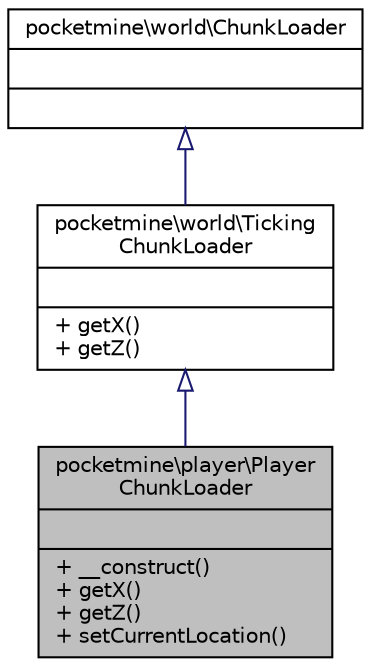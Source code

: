 digraph "pocketmine\player\PlayerChunkLoader"
{
 // INTERACTIVE_SVG=YES
 // LATEX_PDF_SIZE
  edge [fontname="Helvetica",fontsize="10",labelfontname="Helvetica",labelfontsize="10"];
  node [fontname="Helvetica",fontsize="10",shape=record];
  Node1 [label="{pocketmine\\player\\Player\lChunkLoader\n||+ __construct()\l+ getX()\l+ getZ()\l+ setCurrentLocation()\l}",height=0.2,width=0.4,color="black", fillcolor="grey75", style="filled", fontcolor="black",tooltip=" "];
  Node2 -> Node1 [dir="back",color="midnightblue",fontsize="10",style="solid",arrowtail="onormal",fontname="Helvetica"];
  Node2 [label="{pocketmine\\world\\Ticking\lChunkLoader\n||+ getX()\l+ getZ()\l}",height=0.2,width=0.4,color="black", fillcolor="white", style="filled",URL="$d0/d04/interfacepocketmine_1_1world_1_1_ticking_chunk_loader.html",tooltip=" "];
  Node3 -> Node2 [dir="back",color="midnightblue",fontsize="10",style="solid",arrowtail="onormal",fontname="Helvetica"];
  Node3 [label="{pocketmine\\world\\ChunkLoader\n||}",height=0.2,width=0.4,color="black", fillcolor="white", style="filled",URL="$db/d81/interfacepocketmine_1_1world_1_1_chunk_loader.html",tooltip=" "];
}
